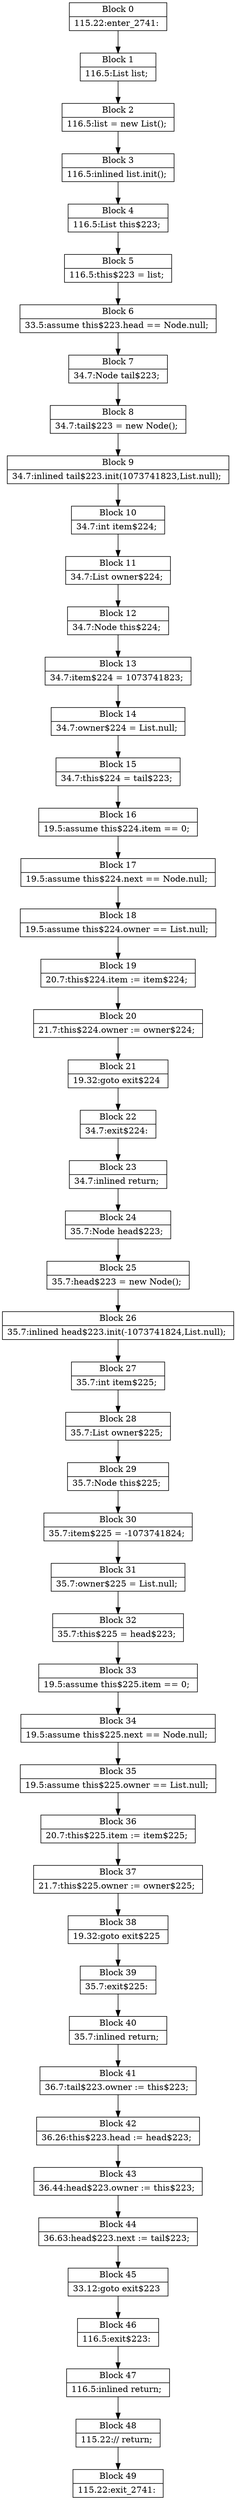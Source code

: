 digraph G {
   node [shape=record];
B0[label="{Block 0|115.22:enter_2741: \n}"];
B1[label="{Block 1|116.5:List list; \n}"];
B2[label="{Block 2|116.5:list = new List(); \n}"];
B3[label="{Block 3|116.5:inlined list.init(); \n}"];
B4[label="{Block 4|116.5:List this$223; \n}"];
B5[label="{Block 5|116.5:this$223 = list; \n}"];
B6[label="{Block 6|33.5:assume this$223.head == Node.null; \n}"];
B7[label="{Block 7|34.7:Node tail$223; \n}"];
B8[label="{Block 8|34.7:tail$223 = new Node(); \n}"];
B9[label="{Block 9|34.7:inlined tail$223.init(1073741823,List.null); \n}"];
B10[label="{Block 10|34.7:int item$224; \n}"];
B11[label="{Block 11|34.7:List owner$224; \n}"];
B12[label="{Block 12|34.7:Node this$224; \n}"];
B13[label="{Block 13|34.7:item$224 = 1073741823; \n}"];
B14[label="{Block 14|34.7:owner$224 = List.null; \n}"];
B15[label="{Block 15|34.7:this$224 = tail$223; \n}"];
B16[label="{Block 16|19.5:assume this$224.item == 0; \n}"];
B17[label="{Block 17|19.5:assume this$224.next == Node.null; \n}"];
B18[label="{Block 18|19.5:assume this$224.owner == List.null; \n}"];
B19[label="{Block 19|20.7:this$224.item := item$224; \n}"];
B20[label="{Block 20|21.7:this$224.owner := owner$224; \n}"];
B21[label="{Block 21|19.32:goto exit$224 \n}"];
B22[label="{Block 22|34.7:exit$224: \n}"];
B23[label="{Block 23|34.7:inlined return; \n}"];
B24[label="{Block 24|35.7:Node head$223; \n}"];
B25[label="{Block 25|35.7:head$223 = new Node(); \n}"];
B26[label="{Block 26|35.7:inlined head$223.init(-1073741824,List.null); \n}"];
B27[label="{Block 27|35.7:int item$225; \n}"];
B28[label="{Block 28|35.7:List owner$225; \n}"];
B29[label="{Block 29|35.7:Node this$225; \n}"];
B30[label="{Block 30|35.7:item$225 = -1073741824; \n}"];
B31[label="{Block 31|35.7:owner$225 = List.null; \n}"];
B32[label="{Block 32|35.7:this$225 = head$223; \n}"];
B33[label="{Block 33|19.5:assume this$225.item == 0; \n}"];
B34[label="{Block 34|19.5:assume this$225.next == Node.null; \n}"];
B35[label="{Block 35|19.5:assume this$225.owner == List.null; \n}"];
B36[label="{Block 36|20.7:this$225.item := item$225; \n}"];
B37[label="{Block 37|21.7:this$225.owner := owner$225; \n}"];
B38[label="{Block 38|19.32:goto exit$225 \n}"];
B39[label="{Block 39|35.7:exit$225: \n}"];
B40[label="{Block 40|35.7:inlined return; \n}"];
B41[label="{Block 41|36.7:tail$223.owner := this$223; \n}"];
B42[label="{Block 42|36.26:this$223.head := head$223; \n}"];
B43[label="{Block 43|36.44:head$223.owner := this$223; \n}"];
B44[label="{Block 44|36.63:head$223.next := tail$223; \n}"];
B45[label="{Block 45|33.12:goto exit$223 \n}"];
B46[label="{Block 46|116.5:exit$223: \n}"];
B47[label="{Block 47|116.5:inlined return; \n}"];
B48[label="{Block 48|115.22:// return; \n}"];
B49[label="{Block 49|115.22:exit_2741: \n}"];
B0 -> B1;
B1 -> B2;
B2 -> B3;
B3 -> B4;
B4 -> B5;
B5 -> B6;
B6 -> B7;
B7 -> B8;
B8 -> B9;
B9 -> B10;
B10 -> B11;
B11 -> B12;
B12 -> B13;
B13 -> B14;
B14 -> B15;
B15 -> B16;
B16 -> B17;
B17 -> B18;
B18 -> B19;
B19 -> B20;
B20 -> B21;
B21 -> B22;
B22 -> B23;
B23 -> B24;
B24 -> B25;
B25 -> B26;
B26 -> B27;
B27 -> B28;
B28 -> B29;
B29 -> B30;
B30 -> B31;
B31 -> B32;
B32 -> B33;
B33 -> B34;
B34 -> B35;
B35 -> B36;
B36 -> B37;
B37 -> B38;
B38 -> B39;
B39 -> B40;
B40 -> B41;
B41 -> B42;
B42 -> B43;
B43 -> B44;
B44 -> B45;
B45 -> B46;
B46 -> B47;
B47 -> B48;
B48 -> B49;
}
